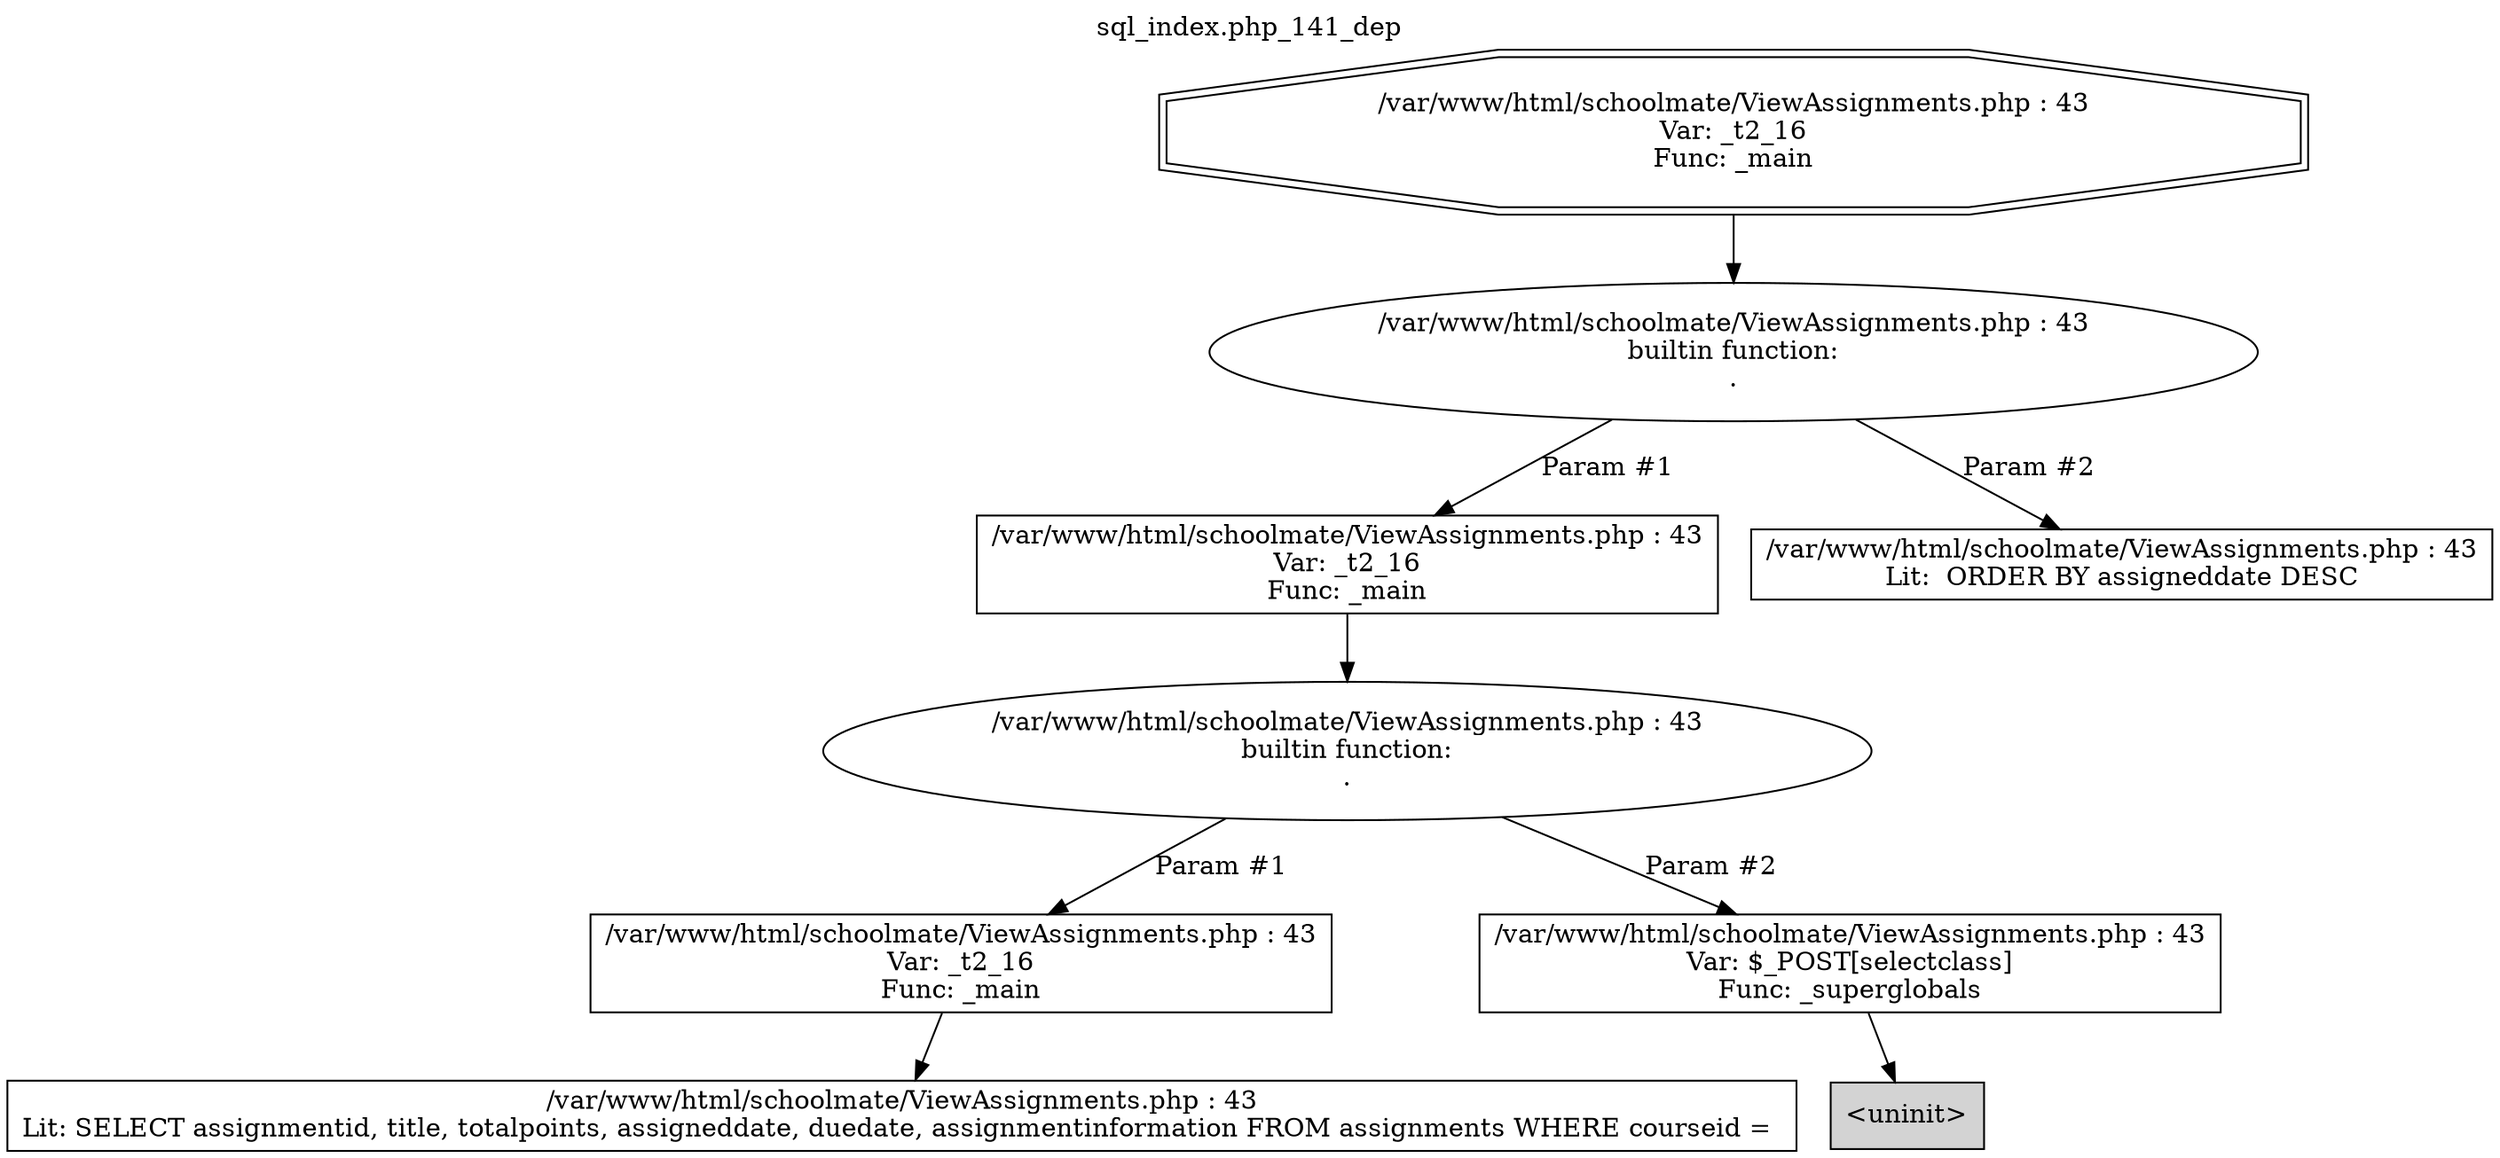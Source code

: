 digraph cfg {
  label="sql_index.php_141_dep";
  labelloc=t;
  n1 [shape=doubleoctagon, label="/var/www/html/schoolmate/ViewAssignments.php : 43\nVar: _t2_16\nFunc: _main\n"];
  n2 [shape=ellipse, label="/var/www/html/schoolmate/ViewAssignments.php : 43\nbuiltin function:\n.\n"];
  n3 [shape=box, label="/var/www/html/schoolmate/ViewAssignments.php : 43\nVar: _t2_16\nFunc: _main\n"];
  n4 [shape=ellipse, label="/var/www/html/schoolmate/ViewAssignments.php : 43\nbuiltin function:\n.\n"];
  n5 [shape=box, label="/var/www/html/schoolmate/ViewAssignments.php : 43\nVar: _t2_16\nFunc: _main\n"];
  n6 [shape=box, label="/var/www/html/schoolmate/ViewAssignments.php : 43\nLit: SELECT assignmentid, title, totalpoints, assigneddate, duedate, assignmentinformation FROM assignments WHERE courseid = \n"];
  n7 [shape=box, label="/var/www/html/schoolmate/ViewAssignments.php : 43\nVar: $_POST[selectclass]\nFunc: _superglobals\n"];
  n8 [shape=box, label="<uninit>",style=filled];
  n9 [shape=box, label="/var/www/html/schoolmate/ViewAssignments.php : 43\nLit:  ORDER BY assigneddate DESC\n"];
  n1 -> n2;
  n3 -> n4;
  n5 -> n6;
  n4 -> n5[label="Param #1"];
  n4 -> n7[label="Param #2"];
  n7 -> n8;
  n2 -> n3[label="Param #1"];
  n2 -> n9[label="Param #2"];
}
